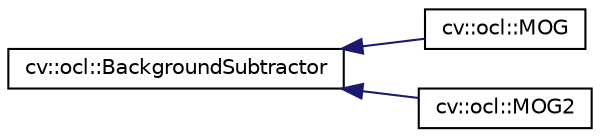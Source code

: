 digraph "Graphical Class Hierarchy"
{
 // LATEX_PDF_SIZE
  edge [fontname="Helvetica",fontsize="10",labelfontname="Helvetica",labelfontsize="10"];
  node [fontname="Helvetica",fontsize="10",shape=record];
  rankdir="LR";
  Node0 [label="cv::ocl::BackgroundSubtractor",height=0.2,width=0.4,color="black", fillcolor="white", style="filled",URL="$classcv_1_1ocl_1_1_background_subtractor.html",tooltip=" "];
  Node0 -> Node1 [dir="back",color="midnightblue",fontsize="10",style="solid",fontname="Helvetica"];
  Node1 [label="cv::ocl::MOG",height=0.2,width=0.4,color="black", fillcolor="white", style="filled",URL="$classcv_1_1ocl_1_1_m_o_g.html",tooltip=" "];
  Node0 -> Node2 [dir="back",color="midnightblue",fontsize="10",style="solid",fontname="Helvetica"];
  Node2 [label="cv::ocl::MOG2",height=0.2,width=0.4,color="black", fillcolor="white", style="filled",URL="$classcv_1_1ocl_1_1_m_o_g2.html",tooltip=" "];
}
